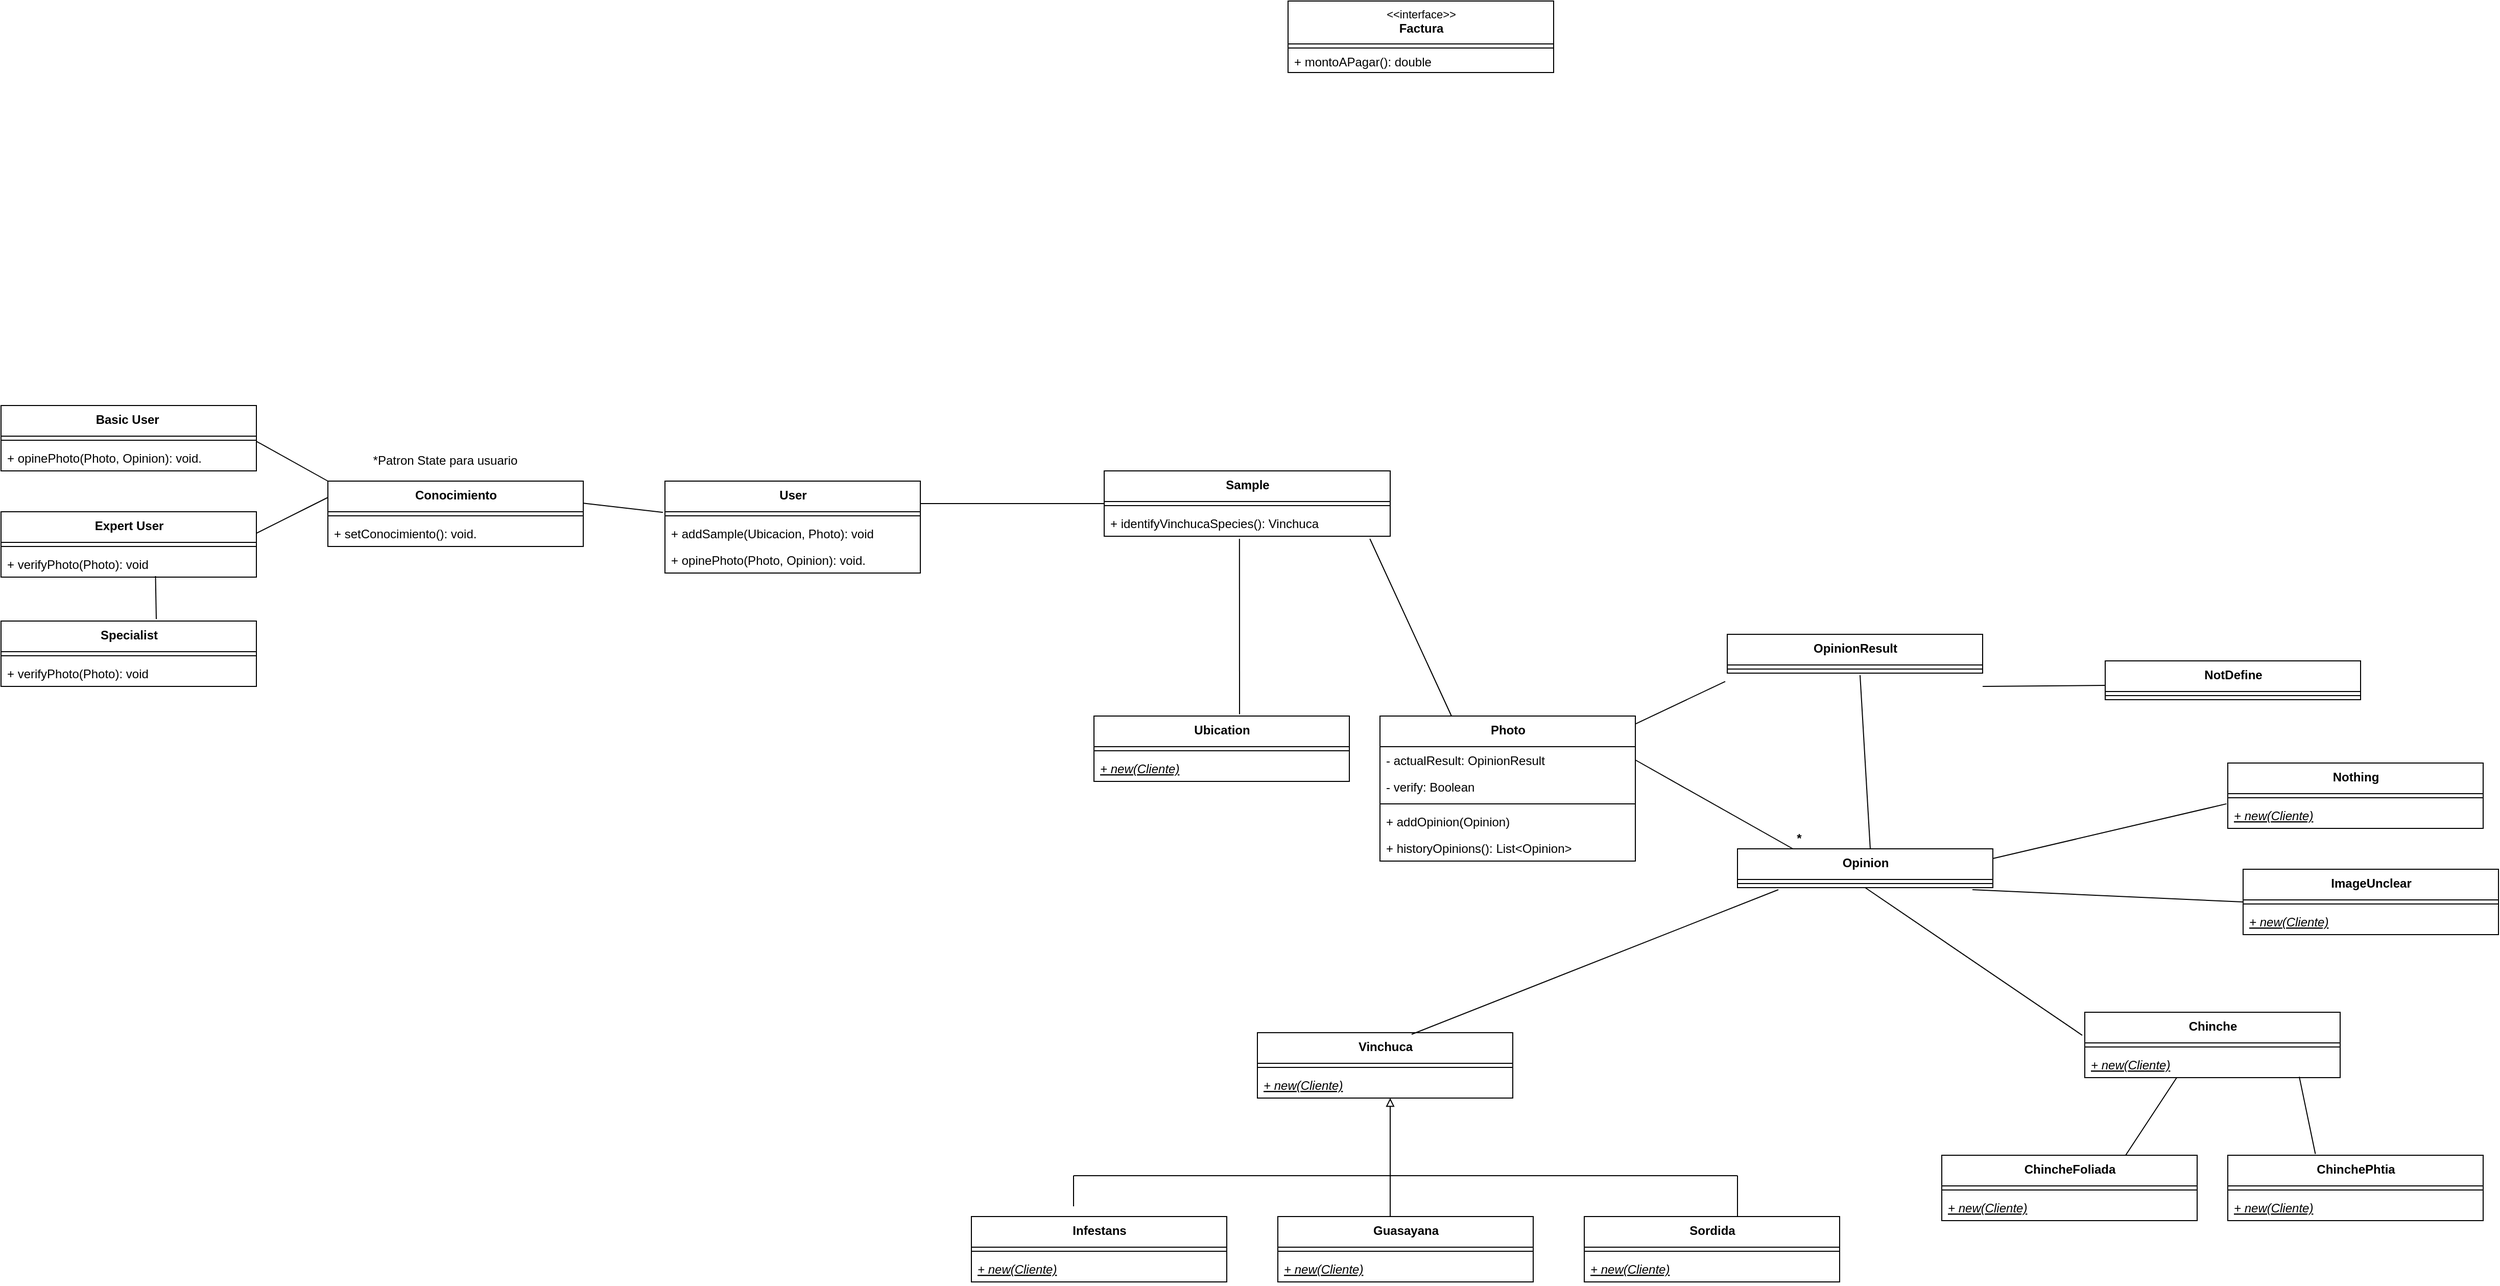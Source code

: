 <mxfile version="18.0.2" type="github">
  <diagram id="ae7LBZ6DJG40jsGKR7rI" name="Page-1">
    <mxGraphModel dx="2782" dy="597" grid="1" gridSize="10" guides="1" tooltips="1" connect="1" arrows="1" fold="1" page="1" pageScale="1" pageWidth="827" pageHeight="1169" math="0" shadow="0">
      <root>
        <mxCell id="0" />
        <mxCell id="1" parent="0" />
        <mxCell id="K2JFEXqpJTepmIrNeF1m-1" value="&lt;span style=&quot;font-size: 12px ; font-weight: 700&quot;&gt;User&lt;/span&gt;" style="swimlane;fontStyle=0;align=center;verticalAlign=top;childLayout=stackLayout;horizontal=1;startSize=30;horizontalStack=0;resizeParent=1;resizeParentMax=0;resizeLast=0;collapsible=0;marginBottom=0;html=1;labelBackgroundColor=none;labelBorderColor=none;fontSize=11;" parent="1" vertex="1">
          <mxGeometry x="-240" y="570" width="250" height="90" as="geometry" />
        </mxCell>
        <mxCell id="K2JFEXqpJTepmIrNeF1m-3" value="" style="line;strokeWidth=1;fillColor=none;align=left;verticalAlign=middle;spacingTop=-1;spacingLeft=3;spacingRight=3;rotatable=0;labelPosition=right;points=[];portConstraint=eastwest;labelBackgroundColor=none;labelBorderColor=none;fontSize=11;html=1;" parent="K2JFEXqpJTepmIrNeF1m-1" vertex="1">
          <mxGeometry y="30" width="250" height="8" as="geometry" />
        </mxCell>
        <mxCell id="pHlB20BNlkgOtDpx7atT-137" value="+ addSample(Ubicacion, Photo): void" style="text;strokeColor=none;fillColor=none;align=left;verticalAlign=top;spacingLeft=4;spacingRight=4;overflow=hidden;rotatable=0;points=[[0,0.5],[1,0.5]];portConstraint=eastwest;fontStyle=0" parent="K2JFEXqpJTepmIrNeF1m-1" vertex="1">
          <mxGeometry y="38" width="250" height="26" as="geometry" />
        </mxCell>
        <mxCell id="pHlB20BNlkgOtDpx7atT-17" value="+ opinePhoto(Photo, Opinion): void." style="text;strokeColor=none;fillColor=none;align=left;verticalAlign=top;spacingLeft=4;spacingRight=4;overflow=hidden;rotatable=0;points=[[0,0.5],[1,0.5]];portConstraint=eastwest;fontStyle=0" parent="K2JFEXqpJTepmIrNeF1m-1" vertex="1">
          <mxGeometry y="64" width="250" height="26" as="geometry" />
        </mxCell>
        <mxCell id="K2JFEXqpJTepmIrNeF1m-9" value="&amp;lt;&amp;lt;interface&amp;gt;&amp;gt;&lt;br&gt;&lt;span style=&quot;font-size: 12px ; font-weight: 700&quot;&gt;Factura&lt;/span&gt;" style="swimlane;fontStyle=0;align=center;verticalAlign=top;childLayout=stackLayout;horizontal=1;startSize=42;horizontalStack=0;resizeParent=1;resizeParentMax=0;resizeLast=0;collapsible=0;marginBottom=0;html=1;labelBackgroundColor=none;labelBorderColor=none;fontSize=11;" parent="1" vertex="1">
          <mxGeometry x="370" y="100" width="260" height="70" as="geometry" />
        </mxCell>
        <mxCell id="K2JFEXqpJTepmIrNeF1m-10" value="" style="line;strokeWidth=1;fillColor=none;align=left;verticalAlign=middle;spacingTop=-1;spacingLeft=3;spacingRight=3;rotatable=0;labelPosition=right;points=[];portConstraint=eastwest;labelBackgroundColor=none;labelBorderColor=none;fontSize=11;html=1;" parent="K2JFEXqpJTepmIrNeF1m-9" vertex="1">
          <mxGeometry y="42" width="260" height="8" as="geometry" />
        </mxCell>
        <mxCell id="K2JFEXqpJTepmIrNeF1m-11" value="&lt;span style=&quot;font-size: 12px&quot;&gt;+ montoAPagar(): double&lt;/span&gt;" style="text;html=1;strokeColor=none;fillColor=none;align=left;verticalAlign=middle;spacingLeft=4;spacingRight=4;overflow=hidden;rotatable=0;points=[[0,0.5],[1,0.5]];portConstraint=eastwest;labelBackgroundColor=none;labelBorderColor=none;fontSize=11;" parent="K2JFEXqpJTepmIrNeF1m-9" vertex="1">
          <mxGeometry y="50" width="260" height="20" as="geometry" />
        </mxCell>
        <mxCell id="pHlB20BNlkgOtDpx7atT-3" value="&lt;span style=&quot;font-size: 12px ; font-weight: 700&quot;&gt;Sample&lt;/span&gt;" style="swimlane;fontStyle=0;align=center;verticalAlign=top;childLayout=stackLayout;horizontal=1;startSize=30;horizontalStack=0;resizeParent=1;resizeParentMax=0;resizeLast=0;collapsible=0;marginBottom=0;html=1;labelBackgroundColor=none;labelBorderColor=none;fontSize=11;" parent="1" vertex="1">
          <mxGeometry x="190" y="560" width="280" height="64" as="geometry" />
        </mxCell>
        <mxCell id="pHlB20BNlkgOtDpx7atT-5" value="" style="line;strokeWidth=1;fillColor=none;align=left;verticalAlign=middle;spacingTop=-1;spacingLeft=3;spacingRight=3;rotatable=0;labelPosition=right;points=[];portConstraint=eastwest;labelBackgroundColor=none;labelBorderColor=none;fontSize=11;html=1;" parent="pHlB20BNlkgOtDpx7atT-3" vertex="1">
          <mxGeometry y="30" width="280" height="8" as="geometry" />
        </mxCell>
        <mxCell id="pHlB20BNlkgOtDpx7atT-6" value="+ identifyVinchucaSpecies(): Vinchuca" style="text;strokeColor=none;fillColor=none;align=left;verticalAlign=top;spacingLeft=4;spacingRight=4;overflow=hidden;rotatable=0;points=[[0,0.5],[1,0.5]];portConstraint=eastwest;fontStyle=0" parent="pHlB20BNlkgOtDpx7atT-3" vertex="1">
          <mxGeometry y="38" width="280" height="26" as="geometry" />
        </mxCell>
        <mxCell id="pHlB20BNlkgOtDpx7atT-47" value="&lt;span style=&quot;font-size: 12px;&quot;&gt;&lt;b&gt;Vinchuca&lt;/b&gt;&lt;/span&gt;" style="swimlane;fontStyle=0;align=center;verticalAlign=top;childLayout=stackLayout;horizontal=1;startSize=30;horizontalStack=0;resizeParent=1;resizeParentMax=0;resizeLast=0;collapsible=0;marginBottom=0;html=1;labelBackgroundColor=none;labelBorderColor=none;fontSize=11;" parent="1" vertex="1">
          <mxGeometry x="340" y="1110" width="250" height="64" as="geometry" />
        </mxCell>
        <mxCell id="pHlB20BNlkgOtDpx7atT-49" value="" style="line;strokeWidth=1;fillColor=none;align=left;verticalAlign=middle;spacingTop=-1;spacingLeft=3;spacingRight=3;rotatable=0;labelPosition=right;points=[];portConstraint=eastwest;labelBackgroundColor=none;labelBorderColor=none;fontSize=11;html=1;" parent="pHlB20BNlkgOtDpx7atT-47" vertex="1">
          <mxGeometry y="30" width="250" height="8" as="geometry" />
        </mxCell>
        <mxCell id="pHlB20BNlkgOtDpx7atT-50" value="+ new(Cliente)" style="text;strokeColor=none;fillColor=none;align=left;verticalAlign=top;spacingLeft=4;spacingRight=4;overflow=hidden;rotatable=0;points=[[0,0.5],[1,0.5]];portConstraint=eastwest;fontStyle=6" parent="pHlB20BNlkgOtDpx7atT-47" vertex="1">
          <mxGeometry y="38" width="250" height="26" as="geometry" />
        </mxCell>
        <mxCell id="pHlB20BNlkgOtDpx7atT-58" value="&lt;span style=&quot;font-size: 12px;&quot;&gt;&lt;b&gt;Sordida&lt;/b&gt;&lt;/span&gt;" style="swimlane;fontStyle=0;align=center;verticalAlign=top;childLayout=stackLayout;horizontal=1;startSize=30;horizontalStack=0;resizeParent=1;resizeParentMax=0;resizeLast=0;collapsible=0;marginBottom=0;html=1;labelBackgroundColor=none;labelBorderColor=none;fontSize=11;" parent="1" vertex="1">
          <mxGeometry x="660" y="1290" width="250" height="64" as="geometry" />
        </mxCell>
        <mxCell id="pHlB20BNlkgOtDpx7atT-60" value="" style="line;strokeWidth=1;fillColor=none;align=left;verticalAlign=middle;spacingTop=-1;spacingLeft=3;spacingRight=3;rotatable=0;labelPosition=right;points=[];portConstraint=eastwest;labelBackgroundColor=none;labelBorderColor=none;fontSize=11;html=1;" parent="pHlB20BNlkgOtDpx7atT-58" vertex="1">
          <mxGeometry y="30" width="250" height="8" as="geometry" />
        </mxCell>
        <mxCell id="pHlB20BNlkgOtDpx7atT-61" value="+ new(Cliente)" style="text;strokeColor=none;fillColor=none;align=left;verticalAlign=top;spacingLeft=4;spacingRight=4;overflow=hidden;rotatable=0;points=[[0,0.5],[1,0.5]];portConstraint=eastwest;fontStyle=6" parent="pHlB20BNlkgOtDpx7atT-58" vertex="1">
          <mxGeometry y="38" width="250" height="26" as="geometry" />
        </mxCell>
        <mxCell id="pHlB20BNlkgOtDpx7atT-69" value="&lt;span style=&quot;font-size: 12px;&quot;&gt;&lt;b&gt;Infestans&lt;/b&gt;&lt;/span&gt;" style="swimlane;fontStyle=0;align=center;verticalAlign=top;childLayout=stackLayout;horizontal=1;startSize=30;horizontalStack=0;resizeParent=1;resizeParentMax=0;resizeLast=0;collapsible=0;marginBottom=0;html=1;labelBackgroundColor=none;labelBorderColor=none;fontSize=11;" parent="1" vertex="1">
          <mxGeometry x="60" y="1290" width="250" height="64" as="geometry" />
        </mxCell>
        <mxCell id="pHlB20BNlkgOtDpx7atT-71" value="" style="line;strokeWidth=1;fillColor=none;align=left;verticalAlign=middle;spacingTop=-1;spacingLeft=3;spacingRight=3;rotatable=0;labelPosition=right;points=[];portConstraint=eastwest;labelBackgroundColor=none;labelBorderColor=none;fontSize=11;html=1;" parent="pHlB20BNlkgOtDpx7atT-69" vertex="1">
          <mxGeometry y="30" width="250" height="8" as="geometry" />
        </mxCell>
        <mxCell id="pHlB20BNlkgOtDpx7atT-72" value="+ new(Cliente)" style="text;strokeColor=none;fillColor=none;align=left;verticalAlign=top;spacingLeft=4;spacingRight=4;overflow=hidden;rotatable=0;points=[[0,0.5],[1,0.5]];portConstraint=eastwest;fontStyle=6" parent="pHlB20BNlkgOtDpx7atT-69" vertex="1">
          <mxGeometry y="38" width="250" height="26" as="geometry" />
        </mxCell>
        <mxCell id="pHlB20BNlkgOtDpx7atT-80" value="&lt;span style=&quot;font-size: 12px;&quot;&gt;&lt;b&gt;Guasayana&lt;/b&gt;&lt;/span&gt;" style="swimlane;fontStyle=0;align=center;verticalAlign=top;childLayout=stackLayout;horizontal=1;startSize=30;horizontalStack=0;resizeParent=1;resizeParentMax=0;resizeLast=0;collapsible=0;marginBottom=0;html=1;labelBackgroundColor=none;labelBorderColor=none;fontSize=11;" parent="1" vertex="1">
          <mxGeometry x="360" y="1290" width="250" height="64" as="geometry" />
        </mxCell>
        <mxCell id="pHlB20BNlkgOtDpx7atT-82" value="" style="line;strokeWidth=1;fillColor=none;align=left;verticalAlign=middle;spacingTop=-1;spacingLeft=3;spacingRight=3;rotatable=0;labelPosition=right;points=[];portConstraint=eastwest;labelBackgroundColor=none;labelBorderColor=none;fontSize=11;html=1;" parent="pHlB20BNlkgOtDpx7atT-80" vertex="1">
          <mxGeometry y="30" width="250" height="8" as="geometry" />
        </mxCell>
        <mxCell id="pHlB20BNlkgOtDpx7atT-83" value="+ new(Cliente)" style="text;strokeColor=none;fillColor=none;align=left;verticalAlign=top;spacingLeft=4;spacingRight=4;overflow=hidden;rotatable=0;points=[[0,0.5],[1,0.5]];portConstraint=eastwest;fontStyle=6" parent="pHlB20BNlkgOtDpx7atT-80" vertex="1">
          <mxGeometry y="38" width="250" height="26" as="geometry" />
        </mxCell>
        <mxCell id="pHlB20BNlkgOtDpx7atT-92" value="" style="endArrow=none;html=1;rounded=0;" parent="1" edge="1">
          <mxGeometry width="50" height="50" relative="1" as="geometry">
            <mxPoint x="160" y="1250" as="sourcePoint" />
            <mxPoint x="810" y="1250" as="targetPoint" />
          </mxGeometry>
        </mxCell>
        <mxCell id="pHlB20BNlkgOtDpx7atT-93" value="" style="endArrow=none;html=1;rounded=0;endFill=0;" parent="1" edge="1">
          <mxGeometry width="50" height="50" relative="1" as="geometry">
            <mxPoint x="470" y="1250" as="sourcePoint" />
            <mxPoint x="470" y="1290" as="targetPoint" />
          </mxGeometry>
        </mxCell>
        <mxCell id="pHlB20BNlkgOtDpx7atT-94" value="" style="endArrow=block;html=1;rounded=0;entryX=0.52;entryY=1;entryDx=0;entryDy=0;entryPerimeter=0;endFill=0;" parent="1" target="pHlB20BNlkgOtDpx7atT-50" edge="1">
          <mxGeometry width="50" height="50" relative="1" as="geometry">
            <mxPoint x="470" y="1260" as="sourcePoint" />
            <mxPoint x="510" y="1230" as="targetPoint" />
          </mxGeometry>
        </mxCell>
        <mxCell id="pHlB20BNlkgOtDpx7atT-95" value="" style="endArrow=none;html=1;rounded=0;endFill=0;" parent="1" edge="1">
          <mxGeometry width="50" height="50" relative="1" as="geometry">
            <mxPoint x="160" y="1250" as="sourcePoint" />
            <mxPoint x="160" y="1280" as="targetPoint" />
          </mxGeometry>
        </mxCell>
        <mxCell id="pHlB20BNlkgOtDpx7atT-97" value="" style="endArrow=none;html=1;rounded=0;endFill=0;" parent="1" edge="1">
          <mxGeometry width="50" height="50" relative="1" as="geometry">
            <mxPoint x="810" y="1250" as="sourcePoint" />
            <mxPoint x="810" y="1290" as="targetPoint" />
          </mxGeometry>
        </mxCell>
        <mxCell id="pHlB20BNlkgOtDpx7atT-100" value="&lt;span style=&quot;font-size: 12px;&quot;&gt;&lt;b&gt;Photo&lt;/b&gt;&lt;/span&gt;" style="swimlane;fontStyle=0;align=center;verticalAlign=top;childLayout=stackLayout;horizontal=1;startSize=30;horizontalStack=0;resizeParent=1;resizeParentMax=0;resizeLast=0;collapsible=0;marginBottom=0;html=1;labelBackgroundColor=none;labelBorderColor=none;fontSize=11;" parent="1" vertex="1">
          <mxGeometry x="460" y="800" width="250" height="142" as="geometry" />
        </mxCell>
        <mxCell id="pHlB20BNlkgOtDpx7atT-103" value="- actualResult: OpinionResult" style="text;strokeColor=none;fillColor=none;align=left;verticalAlign=top;spacingLeft=4;spacingRight=4;overflow=hidden;rotatable=0;points=[[0,0.5],[1,0.5]];portConstraint=eastwest;fontStyle=0" parent="pHlB20BNlkgOtDpx7atT-100" vertex="1">
          <mxGeometry y="30" width="250" height="26" as="geometry" />
        </mxCell>
        <mxCell id="cK6lhMqTZY_zGtxXsKJP-9" value="- verify: Boolean" style="text;strokeColor=none;fillColor=none;align=left;verticalAlign=top;spacingLeft=4;spacingRight=4;overflow=hidden;rotatable=0;points=[[0,0.5],[1,0.5]];portConstraint=eastwest;fontStyle=0" vertex="1" parent="pHlB20BNlkgOtDpx7atT-100">
          <mxGeometry y="56" width="250" height="26" as="geometry" />
        </mxCell>
        <mxCell id="pHlB20BNlkgOtDpx7atT-102" value="" style="line;strokeWidth=1;fillColor=none;align=left;verticalAlign=middle;spacingTop=-1;spacingLeft=3;spacingRight=3;rotatable=0;labelPosition=right;points=[];portConstraint=eastwest;labelBackgroundColor=none;labelBorderColor=none;fontSize=11;html=1;" parent="pHlB20BNlkgOtDpx7atT-100" vertex="1">
          <mxGeometry y="82" width="250" height="8" as="geometry" />
        </mxCell>
        <mxCell id="cK6lhMqTZY_zGtxXsKJP-25" value="+ addOpinion(Opinion)" style="text;strokeColor=none;fillColor=none;align=left;verticalAlign=top;spacingLeft=4;spacingRight=4;overflow=hidden;rotatable=0;points=[[0,0.5],[1,0.5]];portConstraint=eastwest;fontStyle=0" vertex="1" parent="pHlB20BNlkgOtDpx7atT-100">
          <mxGeometry y="90" width="250" height="26" as="geometry" />
        </mxCell>
        <mxCell id="cK6lhMqTZY_zGtxXsKJP-26" value="+ historyOpinions(): List&lt;Opinion&gt;" style="text;strokeColor=none;fillColor=none;align=left;verticalAlign=top;spacingLeft=4;spacingRight=4;overflow=hidden;rotatable=0;points=[[0,0.5],[1,0.5]];portConstraint=eastwest;fontStyle=0" vertex="1" parent="pHlB20BNlkgOtDpx7atT-100">
          <mxGeometry y="116" width="250" height="26" as="geometry" />
        </mxCell>
        <mxCell id="pHlB20BNlkgOtDpx7atT-108" value="&lt;span style=&quot;font-size: 12px;&quot;&gt;&lt;b&gt;Ubication&lt;/b&gt;&lt;/span&gt;" style="swimlane;fontStyle=0;align=center;verticalAlign=top;childLayout=stackLayout;horizontal=1;startSize=30;horizontalStack=0;resizeParent=1;resizeParentMax=0;resizeLast=0;collapsible=0;marginBottom=0;html=1;labelBackgroundColor=none;labelBorderColor=none;fontSize=11;" parent="1" vertex="1">
          <mxGeometry x="180" y="800" width="250" height="64" as="geometry" />
        </mxCell>
        <mxCell id="pHlB20BNlkgOtDpx7atT-110" value="" style="line;strokeWidth=1;fillColor=none;align=left;verticalAlign=middle;spacingTop=-1;spacingLeft=3;spacingRight=3;rotatable=0;labelPosition=right;points=[];portConstraint=eastwest;labelBackgroundColor=none;labelBorderColor=none;fontSize=11;html=1;" parent="pHlB20BNlkgOtDpx7atT-108" vertex="1">
          <mxGeometry y="30" width="250" height="8" as="geometry" />
        </mxCell>
        <mxCell id="pHlB20BNlkgOtDpx7atT-111" value="+ new(Cliente)" style="text;strokeColor=none;fillColor=none;align=left;verticalAlign=top;spacingLeft=4;spacingRight=4;overflow=hidden;rotatable=0;points=[[0,0.5],[1,0.5]];portConstraint=eastwest;fontStyle=6" parent="pHlB20BNlkgOtDpx7atT-108" vertex="1">
          <mxGeometry y="38" width="250" height="26" as="geometry" />
        </mxCell>
        <mxCell id="pHlB20BNlkgOtDpx7atT-112" value="" style="endArrow=none;html=1;rounded=0;entryX=0.473;entryY=1.096;entryDx=0;entryDy=0;entryPerimeter=0;exitX=0.57;exitY=-0.028;exitDx=0;exitDy=0;exitPerimeter=0;" parent="1" source="pHlB20BNlkgOtDpx7atT-108" target="pHlB20BNlkgOtDpx7atT-6" edge="1">
          <mxGeometry width="50" height="50" relative="1" as="geometry">
            <mxPoint x="320" y="790" as="sourcePoint" />
            <mxPoint x="320" y="660" as="targetPoint" />
          </mxGeometry>
        </mxCell>
        <mxCell id="pHlB20BNlkgOtDpx7atT-113" value="" style="endArrow=none;html=1;rounded=0;entryX=0;entryY=0.5;entryDx=0;entryDy=0;" parent="1" target="pHlB20BNlkgOtDpx7atT-3" edge="1">
          <mxGeometry width="50" height="50" relative="1" as="geometry">
            <mxPoint x="10" y="592" as="sourcePoint" />
            <mxPoint x="370" y="710" as="targetPoint" />
          </mxGeometry>
        </mxCell>
        <mxCell id="pHlB20BNlkgOtDpx7atT-114" value="" style="endArrow=none;html=1;rounded=0;entryX=0.929;entryY=1.096;entryDx=0;entryDy=0;entryPerimeter=0;" parent="1" target="pHlB20BNlkgOtDpx7atT-6" edge="1">
          <mxGeometry width="50" height="50" relative="1" as="geometry">
            <mxPoint x="530" y="800" as="sourcePoint" />
            <mxPoint x="530" y="670" as="targetPoint" />
          </mxGeometry>
        </mxCell>
        <mxCell id="pHlB20BNlkgOtDpx7atT-115" value="&lt;span style=&quot;font-size: 12px;&quot;&gt;&lt;b&gt;ChinchePhtia&lt;/b&gt;&lt;/span&gt;" style="swimlane;fontStyle=0;align=center;verticalAlign=top;childLayout=stackLayout;horizontal=1;startSize=30;horizontalStack=0;resizeParent=1;resizeParentMax=0;resizeLast=0;collapsible=0;marginBottom=0;html=1;labelBackgroundColor=none;labelBorderColor=none;fontSize=11;" parent="1" vertex="1">
          <mxGeometry x="1290" y="1230" width="250" height="64" as="geometry" />
        </mxCell>
        <mxCell id="pHlB20BNlkgOtDpx7atT-117" value="" style="line;strokeWidth=1;fillColor=none;align=left;verticalAlign=middle;spacingTop=-1;spacingLeft=3;spacingRight=3;rotatable=0;labelPosition=right;points=[];portConstraint=eastwest;labelBackgroundColor=none;labelBorderColor=none;fontSize=11;html=1;" parent="pHlB20BNlkgOtDpx7atT-115" vertex="1">
          <mxGeometry y="30" width="250" height="8" as="geometry" />
        </mxCell>
        <mxCell id="pHlB20BNlkgOtDpx7atT-118" value="+ new(Cliente)" style="text;strokeColor=none;fillColor=none;align=left;verticalAlign=top;spacingLeft=4;spacingRight=4;overflow=hidden;rotatable=0;points=[[0,0.5],[1,0.5]];portConstraint=eastwest;fontStyle=6" parent="pHlB20BNlkgOtDpx7atT-115" vertex="1">
          <mxGeometry y="38" width="250" height="26" as="geometry" />
        </mxCell>
        <mxCell id="pHlB20BNlkgOtDpx7atT-119" value="&lt;span style=&quot;font-size: 12px;&quot;&gt;&lt;b&gt;ChincheFoliada&lt;/b&gt;&lt;/span&gt;" style="swimlane;fontStyle=0;align=center;verticalAlign=top;childLayout=stackLayout;horizontal=1;startSize=30;horizontalStack=0;resizeParent=1;resizeParentMax=0;resizeLast=0;collapsible=0;marginBottom=0;html=1;labelBackgroundColor=none;labelBorderColor=none;fontSize=11;" parent="1" vertex="1">
          <mxGeometry x="1010" y="1230" width="250" height="64" as="geometry" />
        </mxCell>
        <mxCell id="pHlB20BNlkgOtDpx7atT-121" value="" style="line;strokeWidth=1;fillColor=none;align=left;verticalAlign=middle;spacingTop=-1;spacingLeft=3;spacingRight=3;rotatable=0;labelPosition=right;points=[];portConstraint=eastwest;labelBackgroundColor=none;labelBorderColor=none;fontSize=11;html=1;" parent="pHlB20BNlkgOtDpx7atT-119" vertex="1">
          <mxGeometry y="30" width="250" height="8" as="geometry" />
        </mxCell>
        <mxCell id="pHlB20BNlkgOtDpx7atT-122" value="+ new(Cliente)" style="text;strokeColor=none;fillColor=none;align=left;verticalAlign=top;spacingLeft=4;spacingRight=4;overflow=hidden;rotatable=0;points=[[0,0.5],[1,0.5]];portConstraint=eastwest;fontStyle=6" parent="pHlB20BNlkgOtDpx7atT-119" vertex="1">
          <mxGeometry y="38" width="250" height="26" as="geometry" />
        </mxCell>
        <mxCell id="pHlB20BNlkgOtDpx7atT-123" value="&lt;span style=&quot;font-size: 12px;&quot;&gt;&lt;b&gt;Chinche&lt;/b&gt;&lt;/span&gt;" style="swimlane;fontStyle=0;align=center;verticalAlign=top;childLayout=stackLayout;horizontal=1;startSize=30;horizontalStack=0;resizeParent=1;resizeParentMax=0;resizeLast=0;collapsible=0;marginBottom=0;html=1;labelBackgroundColor=none;labelBorderColor=none;fontSize=11;" parent="1" vertex="1">
          <mxGeometry x="1150" y="1090" width="250" height="64" as="geometry" />
        </mxCell>
        <mxCell id="pHlB20BNlkgOtDpx7atT-125" value="" style="line;strokeWidth=1;fillColor=none;align=left;verticalAlign=middle;spacingTop=-1;spacingLeft=3;spacingRight=3;rotatable=0;labelPosition=right;points=[];portConstraint=eastwest;labelBackgroundColor=none;labelBorderColor=none;fontSize=11;html=1;" parent="pHlB20BNlkgOtDpx7atT-123" vertex="1">
          <mxGeometry y="30" width="250" height="8" as="geometry" />
        </mxCell>
        <mxCell id="pHlB20BNlkgOtDpx7atT-126" value="+ new(Cliente)" style="text;strokeColor=none;fillColor=none;align=left;verticalAlign=top;spacingLeft=4;spacingRight=4;overflow=hidden;rotatable=0;points=[[0,0.5],[1,0.5]];portConstraint=eastwest;fontStyle=6" parent="pHlB20BNlkgOtDpx7atT-123" vertex="1">
          <mxGeometry y="38" width="250" height="26" as="geometry" />
        </mxCell>
        <mxCell id="pHlB20BNlkgOtDpx7atT-127" value="" style="endArrow=none;html=1;rounded=0;entryX=0.36;entryY=1;entryDx=0;entryDy=0;entryPerimeter=0;exitX=0.72;exitY=0;exitDx=0;exitDy=0;exitPerimeter=0;" parent="1" source="pHlB20BNlkgOtDpx7atT-119" target="pHlB20BNlkgOtDpx7atT-126" edge="1">
          <mxGeometry width="50" height="50" relative="1" as="geometry">
            <mxPoint x="1190" y="1190" as="sourcePoint" />
            <mxPoint x="1240" y="1140" as="targetPoint" />
          </mxGeometry>
        </mxCell>
        <mxCell id="pHlB20BNlkgOtDpx7atT-128" value="" style="endArrow=none;html=1;rounded=0;entryX=0.84;entryY=0.968;entryDx=0;entryDy=0;entryPerimeter=0;exitX=0.343;exitY=-0.019;exitDx=0;exitDy=0;exitPerimeter=0;" parent="1" source="pHlB20BNlkgOtDpx7atT-115" target="pHlB20BNlkgOtDpx7atT-126" edge="1">
          <mxGeometry width="50" height="50" relative="1" as="geometry">
            <mxPoint x="1370" y="1220" as="sourcePoint" />
            <mxPoint x="1420" y="1170" as="targetPoint" />
          </mxGeometry>
        </mxCell>
        <mxCell id="pHlB20BNlkgOtDpx7atT-129" value="&lt;span style=&quot;font-size: 12px;&quot;&gt;&lt;b&gt;Nothing&lt;/b&gt;&lt;/span&gt;" style="swimlane;fontStyle=0;align=center;verticalAlign=top;childLayout=stackLayout;horizontal=1;startSize=30;horizontalStack=0;resizeParent=1;resizeParentMax=0;resizeLast=0;collapsible=0;marginBottom=0;html=1;labelBackgroundColor=none;labelBorderColor=none;fontSize=11;" parent="1" vertex="1">
          <mxGeometry x="1290" y="846" width="250" height="64" as="geometry" />
        </mxCell>
        <mxCell id="pHlB20BNlkgOtDpx7atT-131" value="" style="line;strokeWidth=1;fillColor=none;align=left;verticalAlign=middle;spacingTop=-1;spacingLeft=3;spacingRight=3;rotatable=0;labelPosition=right;points=[];portConstraint=eastwest;labelBackgroundColor=none;labelBorderColor=none;fontSize=11;html=1;" parent="pHlB20BNlkgOtDpx7atT-129" vertex="1">
          <mxGeometry y="30" width="250" height="8" as="geometry" />
        </mxCell>
        <mxCell id="pHlB20BNlkgOtDpx7atT-132" value="+ new(Cliente)" style="text;strokeColor=none;fillColor=none;align=left;verticalAlign=top;spacingLeft=4;spacingRight=4;overflow=hidden;rotatable=0;points=[[0,0.5],[1,0.5]];portConstraint=eastwest;fontStyle=6" parent="pHlB20BNlkgOtDpx7atT-129" vertex="1">
          <mxGeometry y="38" width="250" height="26" as="geometry" />
        </mxCell>
        <mxCell id="pHlB20BNlkgOtDpx7atT-133" value="&lt;span style=&quot;font-size: 12px;&quot;&gt;&lt;b&gt;ImageUnclear&lt;/b&gt;&lt;/span&gt;" style="swimlane;fontStyle=0;align=center;verticalAlign=top;childLayout=stackLayout;horizontal=1;startSize=30;horizontalStack=0;resizeParent=1;resizeParentMax=0;resizeLast=0;collapsible=0;marginBottom=0;html=1;labelBackgroundColor=none;labelBorderColor=none;fontSize=11;" parent="1" vertex="1">
          <mxGeometry x="1305" y="950" width="250" height="64" as="geometry" />
        </mxCell>
        <mxCell id="pHlB20BNlkgOtDpx7atT-135" value="" style="line;strokeWidth=1;fillColor=none;align=left;verticalAlign=middle;spacingTop=-1;spacingLeft=3;spacingRight=3;rotatable=0;labelPosition=right;points=[];portConstraint=eastwest;labelBackgroundColor=none;labelBorderColor=none;fontSize=11;html=1;" parent="pHlB20BNlkgOtDpx7atT-133" vertex="1">
          <mxGeometry y="30" width="250" height="8" as="geometry" />
        </mxCell>
        <mxCell id="pHlB20BNlkgOtDpx7atT-136" value="+ new(Cliente)" style="text;strokeColor=none;fillColor=none;align=left;verticalAlign=top;spacingLeft=4;spacingRight=4;overflow=hidden;rotatable=0;points=[[0,0.5],[1,0.5]];portConstraint=eastwest;fontStyle=6" parent="pHlB20BNlkgOtDpx7atT-133" vertex="1">
          <mxGeometry y="38" width="250" height="26" as="geometry" />
        </mxCell>
        <mxCell id="pHlB20BNlkgOtDpx7atT-138" value="&lt;span style=&quot;font-size: 12px;&quot;&gt;&lt;b&gt;Opinion&lt;/b&gt;&lt;/span&gt;" style="swimlane;fontStyle=0;align=center;verticalAlign=top;childLayout=stackLayout;horizontal=1;startSize=30;horizontalStack=0;resizeParent=1;resizeParentMax=0;resizeLast=0;collapsible=0;marginBottom=0;html=1;labelBackgroundColor=none;labelBorderColor=none;fontSize=11;" parent="1" vertex="1">
          <mxGeometry x="810" y="930" width="250" height="38" as="geometry" />
        </mxCell>
        <mxCell id="pHlB20BNlkgOtDpx7atT-140" value="" style="line;strokeWidth=1;fillColor=none;align=left;verticalAlign=middle;spacingTop=-1;spacingLeft=3;spacingRight=3;rotatable=0;labelPosition=right;points=[];portConstraint=eastwest;labelBackgroundColor=none;labelBorderColor=none;fontSize=11;html=1;" parent="pHlB20BNlkgOtDpx7atT-138" vertex="1">
          <mxGeometry y="30" width="250" height="8" as="geometry" />
        </mxCell>
        <mxCell id="pHlB20BNlkgOtDpx7atT-142" value="" style="endArrow=none;html=1;rounded=0;exitX=0.217;exitY=0;exitDx=0;exitDy=0;exitPerimeter=0;entryX=1;entryY=0.5;entryDx=0;entryDy=0;" parent="1" source="pHlB20BNlkgOtDpx7atT-138" edge="1">
          <mxGeometry width="50" height="50" relative="1" as="geometry">
            <mxPoint x="520" y="910" as="sourcePoint" />
            <mxPoint x="710" y="843.0" as="targetPoint" />
          </mxGeometry>
        </mxCell>
        <mxCell id="pHlB20BNlkgOtDpx7atT-145" value="&lt;b&gt;*&lt;/b&gt;" style="text;html=1;align=center;verticalAlign=middle;resizable=0;points=[];autosize=1;strokeColor=none;fillColor=none;" parent="1" vertex="1">
          <mxGeometry x="860" y="910" width="20" height="20" as="geometry" />
        </mxCell>
        <mxCell id="cK6lhMqTZY_zGtxXsKJP-5" value="" style="endArrow=none;html=1;rounded=0;exitX=-0.005;exitY=0.075;exitDx=0;exitDy=0;exitPerimeter=0;entryX=1;entryY=0.25;entryDx=0;entryDy=0;" edge="1" parent="1" source="pHlB20BNlkgOtDpx7atT-132" target="pHlB20BNlkgOtDpx7atT-138">
          <mxGeometry width="50" height="50" relative="1" as="geometry">
            <mxPoint x="1214.25" y="877" as="sourcePoint" />
            <mxPoint x="1060" y="790.0" as="targetPoint" />
          </mxGeometry>
        </mxCell>
        <mxCell id="cK6lhMqTZY_zGtxXsKJP-6" value="" style="endArrow=none;html=1;rounded=0;exitX=0;exitY=0.5;exitDx=0;exitDy=0;" edge="1" parent="1" source="pHlB20BNlkgOtDpx7atT-133">
          <mxGeometry width="50" height="50" relative="1" as="geometry">
            <mxPoint x="1328.75" y="829.95" as="sourcePoint" />
            <mxPoint x="1040" y="970" as="targetPoint" />
          </mxGeometry>
        </mxCell>
        <mxCell id="cK6lhMqTZY_zGtxXsKJP-7" value="" style="endArrow=none;html=1;rounded=0;exitX=-0.01;exitY=0.352;exitDx=0;exitDy=0;entryX=0.5;entryY=1;entryDx=0;entryDy=0;exitPerimeter=0;" edge="1" parent="1" source="pHlB20BNlkgOtDpx7atT-123" target="pHlB20BNlkgOtDpx7atT-138">
          <mxGeometry width="50" height="50" relative="1" as="geometry">
            <mxPoint x="1315" y="992" as="sourcePoint" />
            <mxPoint x="1031.75" y="997.666" as="targetPoint" />
          </mxGeometry>
        </mxCell>
        <mxCell id="cK6lhMqTZY_zGtxXsKJP-8" value="" style="endArrow=none;html=1;rounded=0;exitX=0.604;exitY=0.025;exitDx=0;exitDy=0;exitPerimeter=0;" edge="1" parent="1" source="pHlB20BNlkgOtDpx7atT-47">
          <mxGeometry width="50" height="50" relative="1" as="geometry">
            <mxPoint x="1157.5" y="1122.528" as="sourcePoint" />
            <mxPoint x="850" y="970" as="targetPoint" />
          </mxGeometry>
        </mxCell>
        <mxCell id="cK6lhMqTZY_zGtxXsKJP-10" value="&lt;span style=&quot;font-size: 12px;&quot;&gt;&lt;b&gt;NotDefine&lt;/b&gt;&lt;/span&gt;" style="swimlane;fontStyle=0;align=center;verticalAlign=top;childLayout=stackLayout;horizontal=1;startSize=30;horizontalStack=0;resizeParent=1;resizeParentMax=0;resizeLast=0;collapsible=0;marginBottom=0;html=1;labelBackgroundColor=none;labelBorderColor=none;fontSize=11;" vertex="1" parent="1">
          <mxGeometry x="1170" y="746" width="250" height="38" as="geometry" />
        </mxCell>
        <mxCell id="cK6lhMqTZY_zGtxXsKJP-11" value="" style="line;strokeWidth=1;fillColor=none;align=left;verticalAlign=middle;spacingTop=-1;spacingLeft=3;spacingRight=3;rotatable=0;labelPosition=right;points=[];portConstraint=eastwest;labelBackgroundColor=none;labelBorderColor=none;fontSize=11;html=1;" vertex="1" parent="cK6lhMqTZY_zGtxXsKJP-10">
          <mxGeometry y="30" width="250" height="8" as="geometry" />
        </mxCell>
        <mxCell id="cK6lhMqTZY_zGtxXsKJP-14" value="&lt;span style=&quot;font-size: 12px;&quot;&gt;&lt;b&gt;OpinionResult&lt;/b&gt;&lt;/span&gt;" style="swimlane;fontStyle=0;align=center;verticalAlign=top;childLayout=stackLayout;horizontal=1;startSize=30;horizontalStack=0;resizeParent=1;resizeParentMax=0;resizeLast=0;collapsible=0;marginBottom=0;html=1;labelBackgroundColor=none;labelBorderColor=none;fontSize=11;" vertex="1" parent="1">
          <mxGeometry x="800" y="720" width="250" height="38" as="geometry" />
        </mxCell>
        <mxCell id="cK6lhMqTZY_zGtxXsKJP-15" value="" style="line;strokeWidth=1;fillColor=none;align=left;verticalAlign=middle;spacingTop=-1;spacingLeft=3;spacingRight=3;rotatable=0;labelPosition=right;points=[];portConstraint=eastwest;labelBackgroundColor=none;labelBorderColor=none;fontSize=11;html=1;" vertex="1" parent="cK6lhMqTZY_zGtxXsKJP-14">
          <mxGeometry y="30" width="250" height="8" as="geometry" />
        </mxCell>
        <mxCell id="cK6lhMqTZY_zGtxXsKJP-18" value="" style="endArrow=none;html=1;rounded=0;entryX=1;entryY=0.5;entryDx=0;entryDy=0;exitX=0;exitY=0.632;exitDx=0;exitDy=0;exitPerimeter=0;" edge="1" parent="1" source="cK6lhMqTZY_zGtxXsKJP-10">
          <mxGeometry width="50" height="50" relative="1" as="geometry">
            <mxPoint x="700" y="930" as="sourcePoint" />
            <mxPoint x="1050" y="771" as="targetPoint" />
          </mxGeometry>
        </mxCell>
        <mxCell id="cK6lhMqTZY_zGtxXsKJP-19" value="" style="endArrow=none;html=1;rounded=0;exitX=0.52;exitY=0;exitDx=0;exitDy=0;exitPerimeter=0;" edge="1" parent="1" source="pHlB20BNlkgOtDpx7atT-138">
          <mxGeometry width="50" height="50" relative="1" as="geometry">
            <mxPoint x="780" y="930.7" as="sourcePoint" />
            <mxPoint x="930" y="760" as="targetPoint" />
          </mxGeometry>
        </mxCell>
        <mxCell id="cK6lhMqTZY_zGtxXsKJP-20" value="" style="endArrow=none;html=1;rounded=0;entryX=1.001;entryY=0.054;entryDx=0;entryDy=0;entryPerimeter=0;exitX=-0.008;exitY=0.313;exitDx=0;exitDy=0;exitPerimeter=0;" edge="1" parent="1" target="pHlB20BNlkgOtDpx7atT-100">
          <mxGeometry width="50" height="50" relative="1" as="geometry">
            <mxPoint x="798" y="766.138" as="sourcePoint" />
            <mxPoint x="719.75" y="820.62" as="targetPoint" />
          </mxGeometry>
        </mxCell>
        <mxCell id="cK6lhMqTZY_zGtxXsKJP-30" value="*Patron State para usuario" style="text;html=1;strokeColor=none;fillColor=none;align=center;verticalAlign=middle;whiteSpace=wrap;rounded=0;" vertex="1" parent="1">
          <mxGeometry x="-530" y="540" width="150" height="20" as="geometry" />
        </mxCell>
        <mxCell id="cK6lhMqTZY_zGtxXsKJP-31" value="&lt;span style=&quot;font-size: 12px;&quot;&gt;&lt;b&gt;Conocimiento&lt;/b&gt;&lt;/span&gt;" style="swimlane;fontStyle=0;align=center;verticalAlign=top;childLayout=stackLayout;horizontal=1;startSize=30;horizontalStack=0;resizeParent=1;resizeParentMax=0;resizeLast=0;collapsible=0;marginBottom=0;html=1;labelBackgroundColor=none;labelBorderColor=none;fontSize=11;" vertex="1" parent="1">
          <mxGeometry x="-570" y="570" width="250" height="64" as="geometry" />
        </mxCell>
        <mxCell id="cK6lhMqTZY_zGtxXsKJP-32" value="" style="line;strokeWidth=1;fillColor=none;align=left;verticalAlign=middle;spacingTop=-1;spacingLeft=3;spacingRight=3;rotatable=0;labelPosition=right;points=[];portConstraint=eastwest;labelBackgroundColor=none;labelBorderColor=none;fontSize=11;html=1;" vertex="1" parent="cK6lhMqTZY_zGtxXsKJP-31">
          <mxGeometry y="30" width="250" height="8" as="geometry" />
        </mxCell>
        <mxCell id="cK6lhMqTZY_zGtxXsKJP-33" value="+ setConocimiento(): void." style="text;strokeColor=none;fillColor=none;align=left;verticalAlign=top;spacingLeft=4;spacingRight=4;overflow=hidden;rotatable=0;points=[[0,0.5],[1,0.5]];portConstraint=eastwest;fontStyle=0" vertex="1" parent="cK6lhMqTZY_zGtxXsKJP-31">
          <mxGeometry y="38" width="250" height="26" as="geometry" />
        </mxCell>
        <mxCell id="cK6lhMqTZY_zGtxXsKJP-34" value="" style="endArrow=none;html=1;rounded=0;entryX=-0.008;entryY=0.34;entryDx=0;entryDy=0;entryPerimeter=0;" edge="1" parent="1" target="K2JFEXqpJTepmIrNeF1m-1">
          <mxGeometry width="50" height="50" relative="1" as="geometry">
            <mxPoint x="-320" y="591.66" as="sourcePoint" />
            <mxPoint x="-140" y="591.66" as="targetPoint" />
          </mxGeometry>
        </mxCell>
        <mxCell id="cK6lhMqTZY_zGtxXsKJP-35" value="&lt;span style=&quot;font-size: 12px;&quot;&gt;&lt;b&gt;Basic User&amp;nbsp;&lt;/b&gt;&lt;/span&gt;" style="swimlane;fontStyle=0;align=center;verticalAlign=top;childLayout=stackLayout;horizontal=1;startSize=30;horizontalStack=0;resizeParent=1;resizeParentMax=0;resizeLast=0;collapsible=0;marginBottom=0;html=1;labelBackgroundColor=none;labelBorderColor=none;fontSize=11;" vertex="1" parent="1">
          <mxGeometry x="-890" y="496" width="250" height="64" as="geometry" />
        </mxCell>
        <mxCell id="cK6lhMqTZY_zGtxXsKJP-36" value="" style="line;strokeWidth=1;fillColor=none;align=left;verticalAlign=middle;spacingTop=-1;spacingLeft=3;spacingRight=3;rotatable=0;labelPosition=right;points=[];portConstraint=eastwest;labelBackgroundColor=none;labelBorderColor=none;fontSize=11;html=1;" vertex="1" parent="cK6lhMqTZY_zGtxXsKJP-35">
          <mxGeometry y="30" width="250" height="8" as="geometry" />
        </mxCell>
        <mxCell id="cK6lhMqTZY_zGtxXsKJP-37" value="+ opinePhoto(Photo, Opinion): void." style="text;strokeColor=none;fillColor=none;align=left;verticalAlign=top;spacingLeft=4;spacingRight=4;overflow=hidden;rotatable=0;points=[[0,0.5],[1,0.5]];portConstraint=eastwest;fontStyle=0" vertex="1" parent="cK6lhMqTZY_zGtxXsKJP-35">
          <mxGeometry y="38" width="250" height="26" as="geometry" />
        </mxCell>
        <mxCell id="cK6lhMqTZY_zGtxXsKJP-38" value="&lt;span style=&quot;font-size: 12px;&quot;&gt;&lt;b&gt;Expert User&lt;/b&gt;&lt;/span&gt;" style="swimlane;fontStyle=0;align=center;verticalAlign=top;childLayout=stackLayout;horizontal=1;startSize=30;horizontalStack=0;resizeParent=1;resizeParentMax=0;resizeLast=0;collapsible=0;marginBottom=0;html=1;labelBackgroundColor=none;labelBorderColor=none;fontSize=11;" vertex="1" parent="1">
          <mxGeometry x="-890" y="600" width="250" height="64" as="geometry" />
        </mxCell>
        <mxCell id="cK6lhMqTZY_zGtxXsKJP-39" value="" style="line;strokeWidth=1;fillColor=none;align=left;verticalAlign=middle;spacingTop=-1;spacingLeft=3;spacingRight=3;rotatable=0;labelPosition=right;points=[];portConstraint=eastwest;labelBackgroundColor=none;labelBorderColor=none;fontSize=11;html=1;" vertex="1" parent="cK6lhMqTZY_zGtxXsKJP-38">
          <mxGeometry y="30" width="250" height="8" as="geometry" />
        </mxCell>
        <mxCell id="cK6lhMqTZY_zGtxXsKJP-40" value="+ verifyPhoto(Photo): void" style="text;strokeColor=none;fillColor=none;align=left;verticalAlign=top;spacingLeft=4;spacingRight=4;overflow=hidden;rotatable=0;points=[[0,0.5],[1,0.5]];portConstraint=eastwest;fontStyle=0" vertex="1" parent="cK6lhMqTZY_zGtxXsKJP-38">
          <mxGeometry y="38" width="250" height="26" as="geometry" />
        </mxCell>
        <mxCell id="cK6lhMqTZY_zGtxXsKJP-41" value="&lt;span style=&quot;font-size: 12px;&quot;&gt;&lt;b&gt;Specialist&lt;/b&gt;&lt;/span&gt;" style="swimlane;fontStyle=0;align=center;verticalAlign=top;childLayout=stackLayout;horizontal=1;startSize=30;horizontalStack=0;resizeParent=1;resizeParentMax=0;resizeLast=0;collapsible=0;marginBottom=0;html=1;labelBackgroundColor=none;labelBorderColor=none;fontSize=11;" vertex="1" parent="1">
          <mxGeometry x="-890" y="707" width="250" height="64" as="geometry" />
        </mxCell>
        <mxCell id="cK6lhMqTZY_zGtxXsKJP-42" value="" style="line;strokeWidth=1;fillColor=none;align=left;verticalAlign=middle;spacingTop=-1;spacingLeft=3;spacingRight=3;rotatable=0;labelPosition=right;points=[];portConstraint=eastwest;labelBackgroundColor=none;labelBorderColor=none;fontSize=11;html=1;" vertex="1" parent="cK6lhMqTZY_zGtxXsKJP-41">
          <mxGeometry y="30" width="250" height="8" as="geometry" />
        </mxCell>
        <mxCell id="cK6lhMqTZY_zGtxXsKJP-43" value="+ verifyPhoto(Photo): void" style="text;strokeColor=none;fillColor=none;align=left;verticalAlign=top;spacingLeft=4;spacingRight=4;overflow=hidden;rotatable=0;points=[[0,0.5],[1,0.5]];portConstraint=eastwest;fontStyle=0" vertex="1" parent="cK6lhMqTZY_zGtxXsKJP-41">
          <mxGeometry y="38" width="250" height="26" as="geometry" />
        </mxCell>
        <mxCell id="cK6lhMqTZY_zGtxXsKJP-45" value="" style="endArrow=none;html=1;rounded=0;entryX=0;entryY=0;entryDx=0;entryDy=0;" edge="1" parent="1" target="cK6lhMqTZY_zGtxXsKJP-31">
          <mxGeometry width="50" height="50" relative="1" as="geometry">
            <mxPoint x="-640" y="531.06" as="sourcePoint" />
            <mxPoint x="-562" y="540.0" as="targetPoint" />
          </mxGeometry>
        </mxCell>
        <mxCell id="cK6lhMqTZY_zGtxXsKJP-46" value="" style="endArrow=none;html=1;rounded=0;entryX=0;entryY=0.25;entryDx=0;entryDy=0;" edge="1" parent="1" target="cK6lhMqTZY_zGtxXsKJP-31">
          <mxGeometry width="50" height="50" relative="1" as="geometry">
            <mxPoint x="-640" y="621.06" as="sourcePoint" />
            <mxPoint x="-570.0" y="660" as="targetPoint" />
          </mxGeometry>
        </mxCell>
        <mxCell id="cK6lhMqTZY_zGtxXsKJP-47" value="" style="endArrow=none;html=1;rounded=0;entryX=0.608;entryY=-0.029;entryDx=0;entryDy=0;exitX=0.605;exitY=0.962;exitDx=0;exitDy=0;exitPerimeter=0;entryPerimeter=0;" edge="1" parent="1" source="cK6lhMqTZY_zGtxXsKJP-40" target="cK6lhMqTZY_zGtxXsKJP-41">
          <mxGeometry width="50" height="50" relative="1" as="geometry">
            <mxPoint x="-630" y="631.06" as="sourcePoint" />
            <mxPoint x="-560" y="596" as="targetPoint" />
          </mxGeometry>
        </mxCell>
      </root>
    </mxGraphModel>
  </diagram>
</mxfile>
